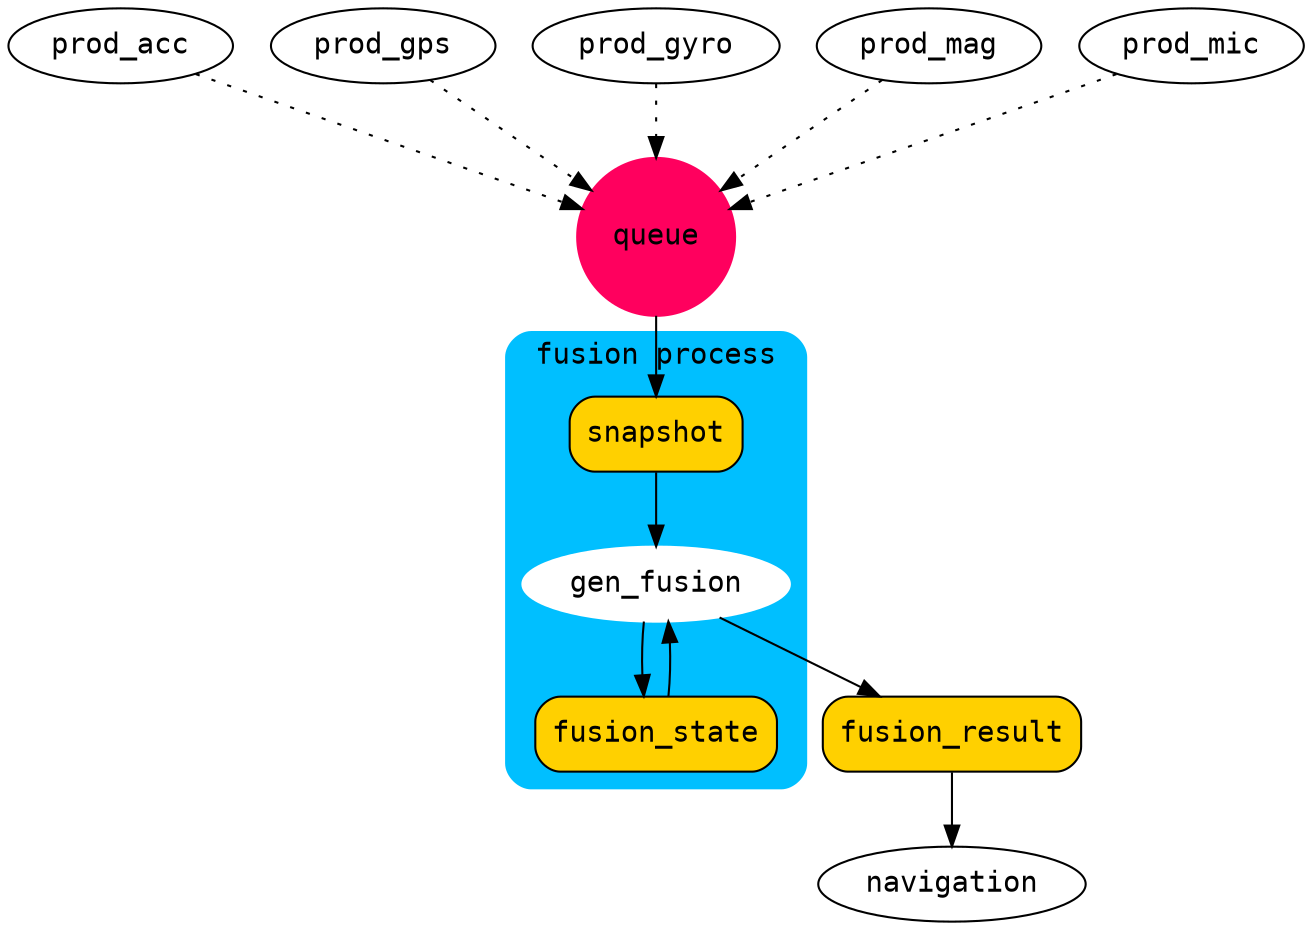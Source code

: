 // rendering:
// dot -Tpdf continuous_fusion.dot -o continuous_fusion.pdf

digraph continuous_fusion {

    node [fontname="dejavu sans mono"]

    // multiple raw data streams
    prod_acc
    prod_gps
    prod_gyro
    prod_mag
    prod_mic

    // data structure / os utility / array of memory
    queue [shape="circle" color="#ff005e" fillcolor="#ff005e" style="filled"] //  width="1" heigth="1" fixedsize="true"

    {prod_acc prod_gps prod_gyro prod_mag prod_mic} -> queue [style=dotted]

    subgraph cluster_fusion_process {
        style = "filled,rounded"
        color = "deepskyblue"
        label = "fusion process"
        fontname = "dejavu sans mono"

        // process / generator ==> iterable
        gen_fusion [style=filled,color=white]

        // data / single memory address / structured? pointer?
        node [shape="box" fillcolor="#ffd000" style="filled,rounded"]
        snapshot
        fusion_state

        snapshot -> gen_fusion
        fusion_state -> gen_fusion -> fusion_state
    }

    queue -> snapshot
    fusion_result [shape="box" fillcolor="#ffd000" style="filled,rounded"]
    gen_fusion -> fusion_result -> navigation
}
